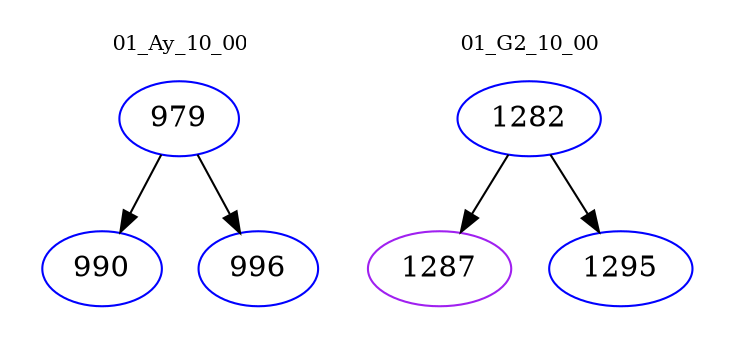 digraph{
subgraph cluster_0 {
color = white
label = "01_Ay_10_00";
fontsize=10;
T0_979 [label="979", color="blue"]
T0_979 -> T0_990 [color="black"]
T0_990 [label="990", color="blue"]
T0_979 -> T0_996 [color="black"]
T0_996 [label="996", color="blue"]
}
subgraph cluster_1 {
color = white
label = "01_G2_10_00";
fontsize=10;
T1_1282 [label="1282", color="blue"]
T1_1282 -> T1_1287 [color="black"]
T1_1287 [label="1287", color="purple"]
T1_1282 -> T1_1295 [color="black"]
T1_1295 [label="1295", color="blue"]
}
}
